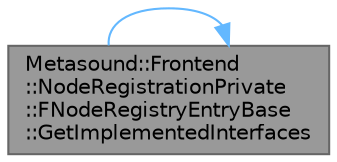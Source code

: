 digraph "Metasound::Frontend::NodeRegistrationPrivate::FNodeRegistryEntryBase::GetImplementedInterfaces"
{
 // INTERACTIVE_SVG=YES
 // LATEX_PDF_SIZE
  bgcolor="transparent";
  edge [fontname=Helvetica,fontsize=10,labelfontname=Helvetica,labelfontsize=10];
  node [fontname=Helvetica,fontsize=10,shape=box,height=0.2,width=0.4];
  rankdir="LR";
  Node1 [id="Node000001",label="Metasound::Frontend\l::NodeRegistrationPrivate\l::FNodeRegistryEntryBase\l::GetImplementedInterfaces",height=0.2,width=0.4,color="gray40", fillcolor="grey60", style="filled", fontcolor="black",tooltip="Returns set of implemented interface versions."];
  Node1 -> Node1 [id="edge1_Node000001_Node000001",color="steelblue1",style="solid",tooltip=" "];
}
